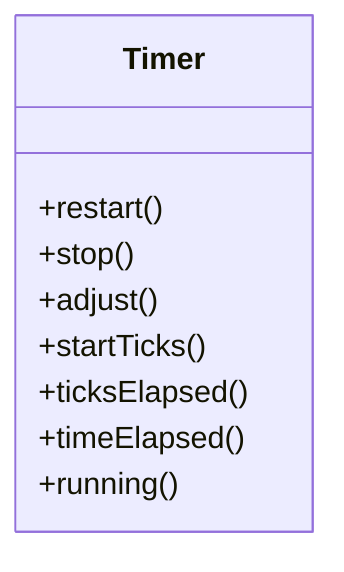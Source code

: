 classDiagram
    class Timer {
        +restart()
        +stop()
        +adjust()
        +startTicks()
        +ticksElapsed()
        +timeElapsed()
        +running()
    }
